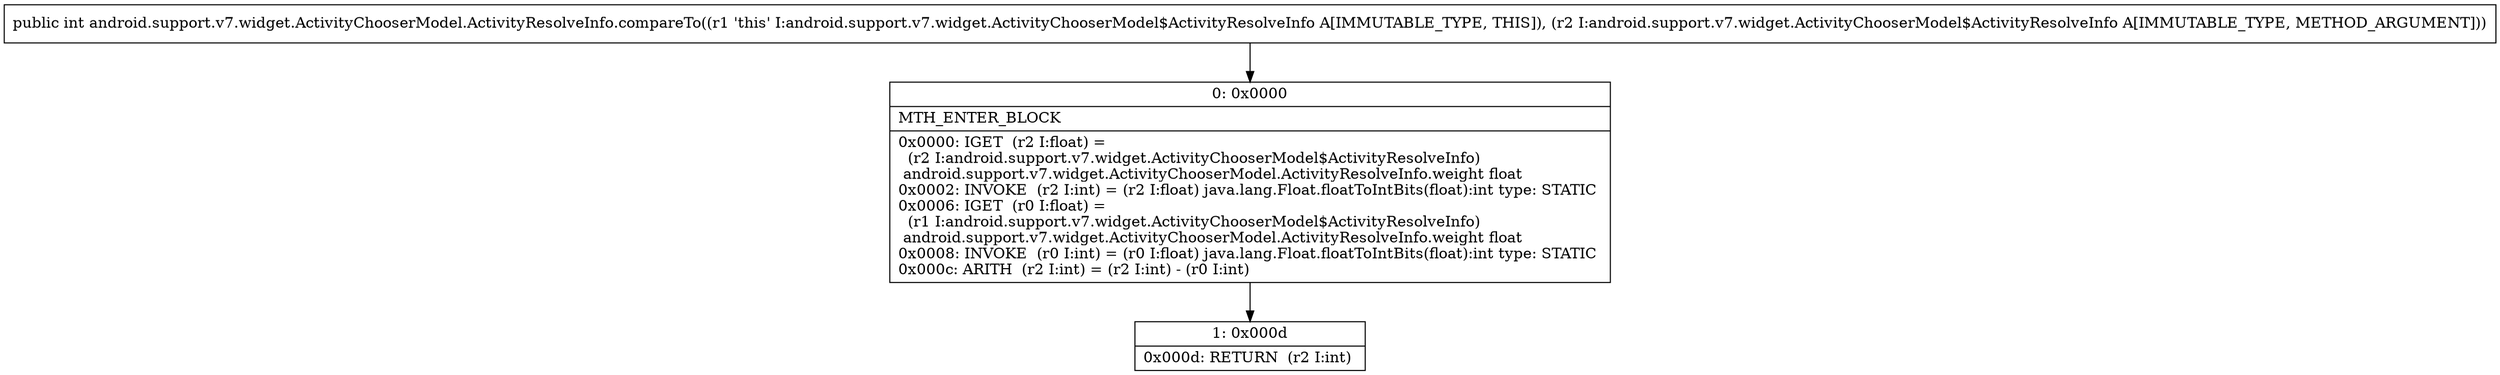 digraph "CFG forandroid.support.v7.widget.ActivityChooserModel.ActivityResolveInfo.compareTo(Landroid\/support\/v7\/widget\/ActivityChooserModel$ActivityResolveInfo;)I" {
Node_0 [shape=record,label="{0\:\ 0x0000|MTH_ENTER_BLOCK\l|0x0000: IGET  (r2 I:float) = \l  (r2 I:android.support.v7.widget.ActivityChooserModel$ActivityResolveInfo)\l android.support.v7.widget.ActivityChooserModel.ActivityResolveInfo.weight float \l0x0002: INVOKE  (r2 I:int) = (r2 I:float) java.lang.Float.floatToIntBits(float):int type: STATIC \l0x0006: IGET  (r0 I:float) = \l  (r1 I:android.support.v7.widget.ActivityChooserModel$ActivityResolveInfo)\l android.support.v7.widget.ActivityChooserModel.ActivityResolveInfo.weight float \l0x0008: INVOKE  (r0 I:int) = (r0 I:float) java.lang.Float.floatToIntBits(float):int type: STATIC \l0x000c: ARITH  (r2 I:int) = (r2 I:int) \- (r0 I:int) \l}"];
Node_1 [shape=record,label="{1\:\ 0x000d|0x000d: RETURN  (r2 I:int) \l}"];
MethodNode[shape=record,label="{public int android.support.v7.widget.ActivityChooserModel.ActivityResolveInfo.compareTo((r1 'this' I:android.support.v7.widget.ActivityChooserModel$ActivityResolveInfo A[IMMUTABLE_TYPE, THIS]), (r2 I:android.support.v7.widget.ActivityChooserModel$ActivityResolveInfo A[IMMUTABLE_TYPE, METHOD_ARGUMENT])) }"];
MethodNode -> Node_0;
Node_0 -> Node_1;
}

